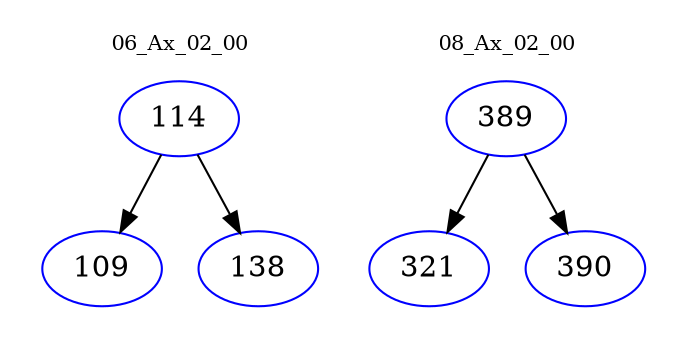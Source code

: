 digraph{
subgraph cluster_0 {
color = white
label = "06_Ax_02_00";
fontsize=10;
T0_114 [label="114", color="blue"]
T0_114 -> T0_109 [color="black"]
T0_109 [label="109", color="blue"]
T0_114 -> T0_138 [color="black"]
T0_138 [label="138", color="blue"]
}
subgraph cluster_1 {
color = white
label = "08_Ax_02_00";
fontsize=10;
T1_389 [label="389", color="blue"]
T1_389 -> T1_321 [color="black"]
T1_321 [label="321", color="blue"]
T1_389 -> T1_390 [color="black"]
T1_390 [label="390", color="blue"]
}
}
